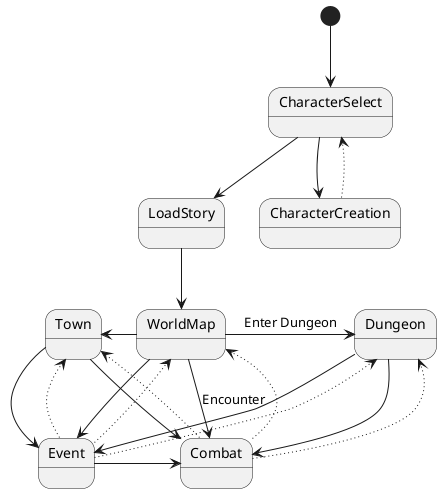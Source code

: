 @startuml
[*] -down-> CharacterSelect
CharacterSelect -> CharacterCreation
CharacterCreation -[dotted]-> CharacterSelect
CharacterSelect -down-> LoadStory
LoadStory -down-> WorldMap
WorldMap -down-> Combat : Encounter
WorldMap -right-> Dungeon : Enter Dungeon
WorldMap -left-> Town
Dungeon -down-> Combat
Town -down-> Combat
Town -down-> Event
WorldMap -down-> Event
Dungeon -down-> Event
Event -> Combat
Event -[dotted]-> WorldMap
Event -[dotted]-> Town
Event -[dotted]-> Dungeon
Combat -[dotted]-> WorldMap
Combat -[dotted]-> Town
Combat -[dotted]-> Dungeon
@enduml